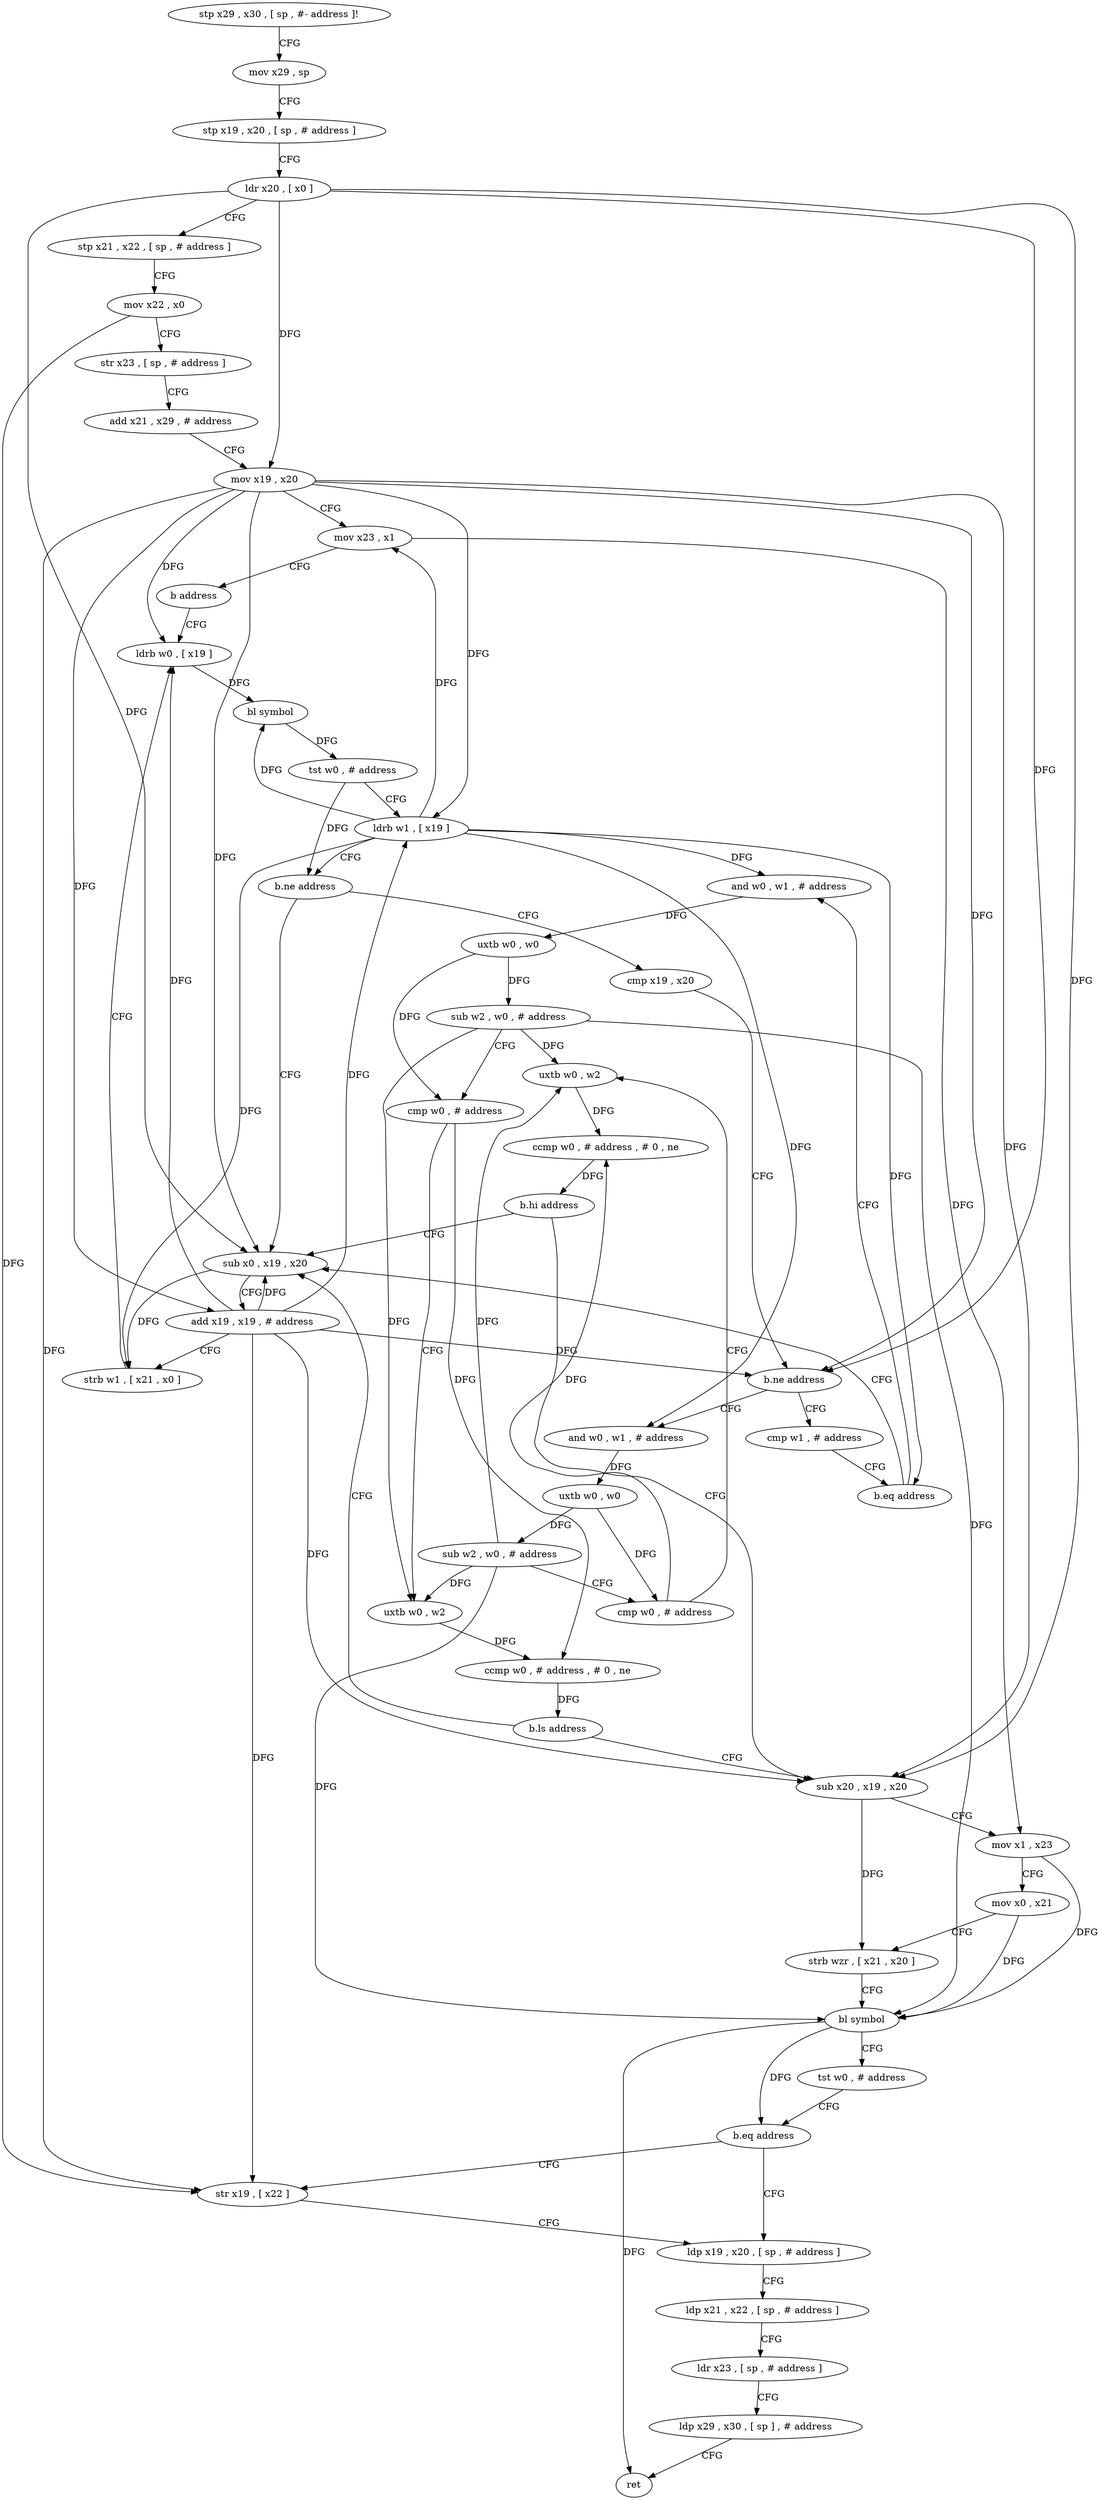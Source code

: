 digraph "func" {
"82576" [label = "stp x29 , x30 , [ sp , #- address ]!" ]
"82580" [label = "mov x29 , sp" ]
"82584" [label = "stp x19 , x20 , [ sp , # address ]" ]
"82588" [label = "ldr x20 , [ x0 ]" ]
"82592" [label = "stp x21 , x22 , [ sp , # address ]" ]
"82596" [label = "mov x22 , x0" ]
"82600" [label = "str x23 , [ sp , # address ]" ]
"82604" [label = "add x21 , x29 , # address" ]
"82608" [label = "mov x19 , x20" ]
"82612" [label = "mov x23 , x1" ]
"82616" [label = "b address" ]
"82664" [label = "ldrb w0 , [ x19 ]" ]
"82668" [label = "bl symbol" ]
"82672" [label = "tst w0 , # address" ]
"82676" [label = "ldrb w1 , [ x19 ]" ]
"82680" [label = "b.ne address" ]
"82652" [label = "sub x0 , x19 , x20" ]
"82684" [label = "cmp x19 , x20" ]
"82656" [label = "add x19 , x19 , # address" ]
"82660" [label = "strb w1 , [ x21 , x0 ]" ]
"82688" [label = "b.ne address" ]
"82624" [label = "and w0 , w1 , # address" ]
"82692" [label = "cmp w1 , # address" ]
"82628" [label = "uxtb w0 , w0" ]
"82632" [label = "sub w2 , w0 , # address" ]
"82636" [label = "cmp w0 , # address" ]
"82640" [label = "uxtb w0 , w2" ]
"82644" [label = "ccmp w0 , # address , # 0 , ne" ]
"82648" [label = "b.hi address" ]
"82728" [label = "sub x20 , x19 , x20" ]
"82696" [label = "b.eq address" ]
"82700" [label = "and w0 , w1 , # address" ]
"82732" [label = "mov x1 , x23" ]
"82736" [label = "mov x0 , x21" ]
"82740" [label = "strb wzr , [ x21 , x20 ]" ]
"82744" [label = "bl symbol" ]
"82748" [label = "tst w0 , # address" ]
"82752" [label = "b.eq address" ]
"82760" [label = "ldp x19 , x20 , [ sp , # address ]" ]
"82756" [label = "str x19 , [ x22 ]" ]
"82704" [label = "uxtb w0 , w0" ]
"82708" [label = "sub w2 , w0 , # address" ]
"82712" [label = "cmp w0 , # address" ]
"82716" [label = "uxtb w0 , w2" ]
"82720" [label = "ccmp w0 , # address , # 0 , ne" ]
"82724" [label = "b.ls address" ]
"82764" [label = "ldp x21 , x22 , [ sp , # address ]" ]
"82768" [label = "ldr x23 , [ sp , # address ]" ]
"82772" [label = "ldp x29 , x30 , [ sp ] , # address" ]
"82776" [label = "ret" ]
"82576" -> "82580" [ label = "CFG" ]
"82580" -> "82584" [ label = "CFG" ]
"82584" -> "82588" [ label = "CFG" ]
"82588" -> "82592" [ label = "CFG" ]
"82588" -> "82608" [ label = "DFG" ]
"82588" -> "82652" [ label = "DFG" ]
"82588" -> "82688" [ label = "DFG" ]
"82588" -> "82728" [ label = "DFG" ]
"82592" -> "82596" [ label = "CFG" ]
"82596" -> "82600" [ label = "CFG" ]
"82596" -> "82756" [ label = "DFG" ]
"82600" -> "82604" [ label = "CFG" ]
"82604" -> "82608" [ label = "CFG" ]
"82608" -> "82612" [ label = "CFG" ]
"82608" -> "82664" [ label = "DFG" ]
"82608" -> "82676" [ label = "DFG" ]
"82608" -> "82652" [ label = "DFG" ]
"82608" -> "82656" [ label = "DFG" ]
"82608" -> "82688" [ label = "DFG" ]
"82608" -> "82728" [ label = "DFG" ]
"82608" -> "82756" [ label = "DFG" ]
"82612" -> "82616" [ label = "CFG" ]
"82612" -> "82732" [ label = "DFG" ]
"82616" -> "82664" [ label = "CFG" ]
"82664" -> "82668" [ label = "DFG" ]
"82668" -> "82672" [ label = "DFG" ]
"82672" -> "82676" [ label = "CFG" ]
"82672" -> "82680" [ label = "DFG" ]
"82676" -> "82680" [ label = "CFG" ]
"82676" -> "82612" [ label = "DFG" ]
"82676" -> "82668" [ label = "DFG" ]
"82676" -> "82660" [ label = "DFG" ]
"82676" -> "82624" [ label = "DFG" ]
"82676" -> "82696" [ label = "DFG" ]
"82676" -> "82700" [ label = "DFG" ]
"82680" -> "82652" [ label = "CFG" ]
"82680" -> "82684" [ label = "CFG" ]
"82652" -> "82656" [ label = "CFG" ]
"82652" -> "82660" [ label = "DFG" ]
"82684" -> "82688" [ label = "CFG" ]
"82656" -> "82660" [ label = "CFG" ]
"82656" -> "82664" [ label = "DFG" ]
"82656" -> "82676" [ label = "DFG" ]
"82656" -> "82652" [ label = "DFG" ]
"82656" -> "82688" [ label = "DFG" ]
"82656" -> "82728" [ label = "DFG" ]
"82656" -> "82756" [ label = "DFG" ]
"82660" -> "82664" [ label = "CFG" ]
"82688" -> "82624" [ label = "CFG" ]
"82688" -> "82692" [ label = "CFG" ]
"82624" -> "82628" [ label = "DFG" ]
"82692" -> "82696" [ label = "CFG" ]
"82628" -> "82632" [ label = "DFG" ]
"82628" -> "82636" [ label = "DFG" ]
"82632" -> "82636" [ label = "CFG" ]
"82632" -> "82640" [ label = "DFG" ]
"82632" -> "82716" [ label = "DFG" ]
"82632" -> "82744" [ label = "DFG" ]
"82636" -> "82640" [ label = "CFG" ]
"82636" -> "82644" [ label = "DFG" ]
"82640" -> "82644" [ label = "DFG" ]
"82644" -> "82648" [ label = "DFG" ]
"82648" -> "82728" [ label = "CFG" ]
"82648" -> "82652" [ label = "CFG" ]
"82728" -> "82732" [ label = "CFG" ]
"82728" -> "82740" [ label = "DFG" ]
"82696" -> "82652" [ label = "CFG" ]
"82696" -> "82700" [ label = "CFG" ]
"82700" -> "82704" [ label = "DFG" ]
"82732" -> "82736" [ label = "CFG" ]
"82732" -> "82744" [ label = "DFG" ]
"82736" -> "82740" [ label = "CFG" ]
"82736" -> "82744" [ label = "DFG" ]
"82740" -> "82744" [ label = "CFG" ]
"82744" -> "82748" [ label = "CFG" ]
"82744" -> "82752" [ label = "DFG" ]
"82744" -> "82776" [ label = "DFG" ]
"82748" -> "82752" [ label = "CFG" ]
"82752" -> "82760" [ label = "CFG" ]
"82752" -> "82756" [ label = "CFG" ]
"82760" -> "82764" [ label = "CFG" ]
"82756" -> "82760" [ label = "CFG" ]
"82704" -> "82708" [ label = "DFG" ]
"82704" -> "82712" [ label = "DFG" ]
"82708" -> "82712" [ label = "CFG" ]
"82708" -> "82640" [ label = "DFG" ]
"82708" -> "82716" [ label = "DFG" ]
"82708" -> "82744" [ label = "DFG" ]
"82712" -> "82716" [ label = "CFG" ]
"82712" -> "82720" [ label = "DFG" ]
"82716" -> "82720" [ label = "DFG" ]
"82720" -> "82724" [ label = "DFG" ]
"82724" -> "82652" [ label = "CFG" ]
"82724" -> "82728" [ label = "CFG" ]
"82764" -> "82768" [ label = "CFG" ]
"82768" -> "82772" [ label = "CFG" ]
"82772" -> "82776" [ label = "CFG" ]
}
